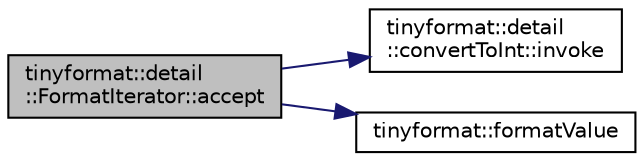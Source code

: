 digraph "tinyformat::detail::FormatIterator::accept"
{
  edge [fontname="Helvetica",fontsize="10",labelfontname="Helvetica",labelfontsize="10"];
  node [fontname="Helvetica",fontsize="10",shape=record];
  rankdir="LR";
  Node9 [label="tinyformat::detail\l::FormatIterator::accept",height=0.2,width=0.4,color="black", fillcolor="grey75", style="filled", fontcolor="black"];
  Node9 -> Node10 [color="midnightblue",fontsize="10",style="solid",fontname="Helvetica"];
  Node10 [label="tinyformat::detail\l::convertToInt::invoke",height=0.2,width=0.4,color="black", fillcolor="white", style="filled",URL="$d6/d32/structtinyformat_1_1detail_1_1convert_to_int.html#a1e1c0d85c6afc3bb21d2bc9458b3feb1"];
  Node9 -> Node11 [color="midnightblue",fontsize="10",style="solid",fontname="Helvetica"];
  Node11 [label="tinyformat::formatValue",height=0.2,width=0.4,color="black", fillcolor="white", style="filled",URL="$dc/dd4/namespacetinyformat.html#adc03c92f312158ae351d38ac867b9296"];
}
